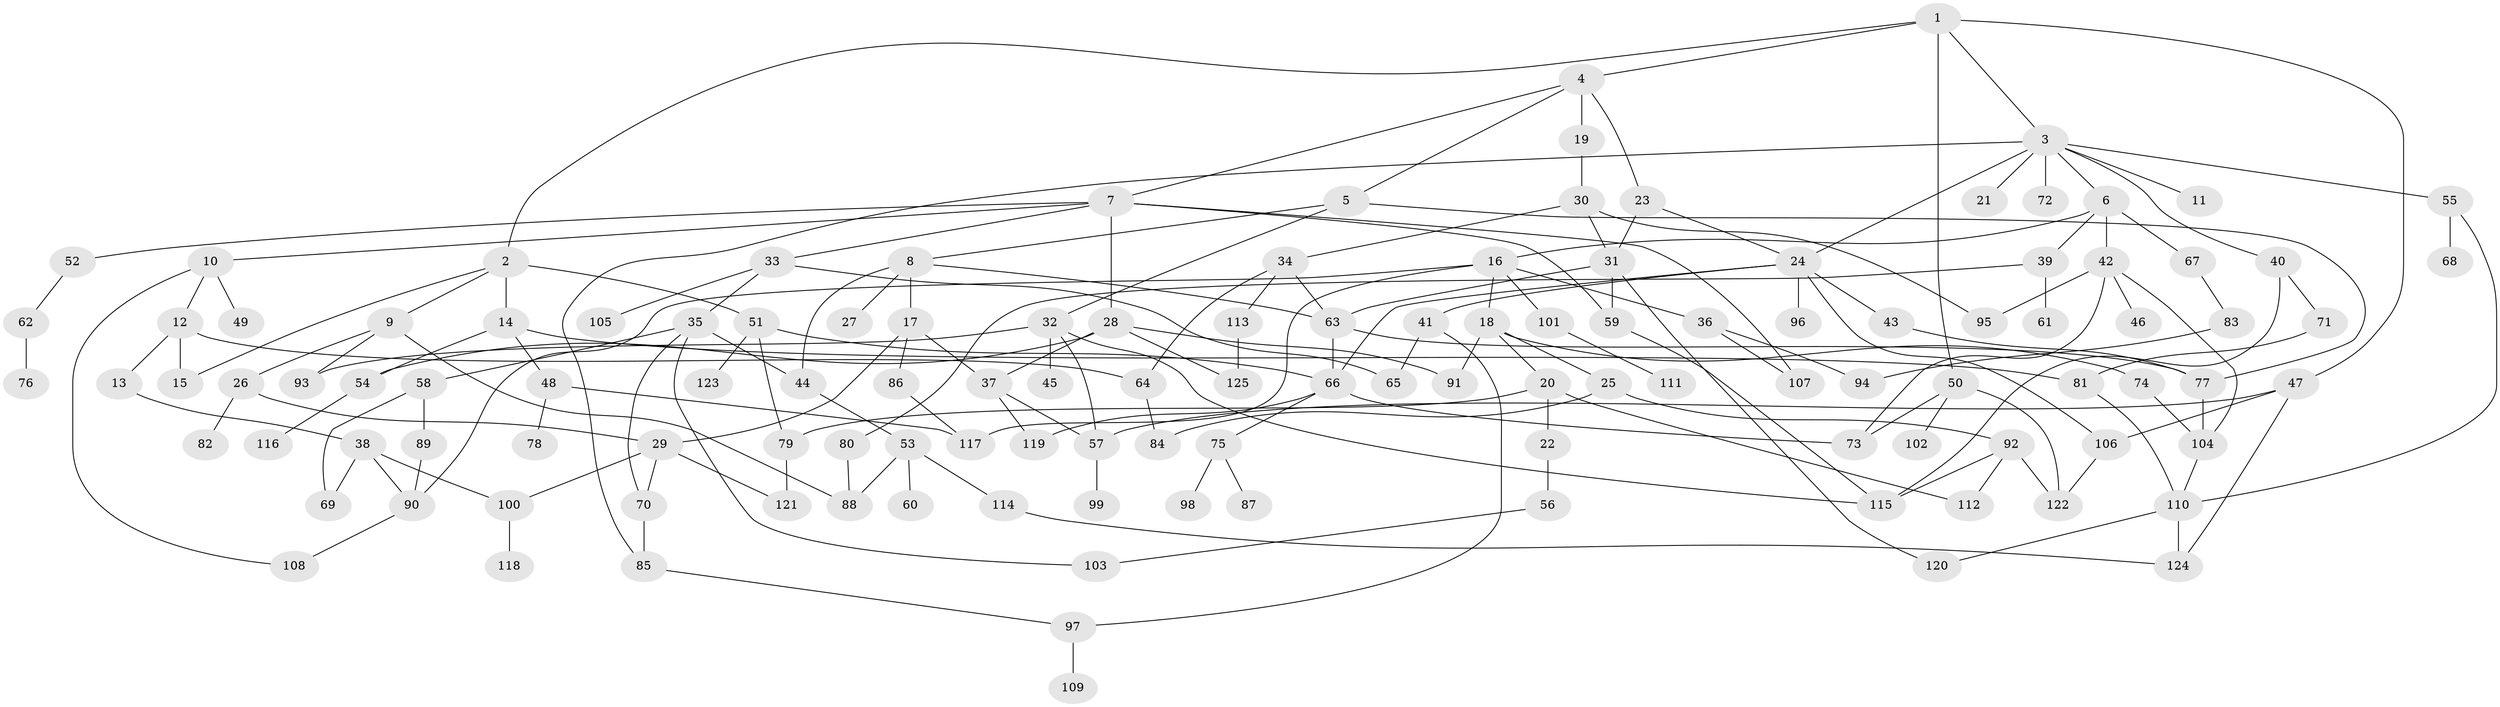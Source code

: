 // coarse degree distribution, {8: 0.03529411764705882, 7: 0.047058823529411764, 4: 0.1411764705882353, 5: 0.10588235294117647, 6: 0.08235294117647059, 3: 0.11764705882352941, 1: 0.23529411764705882, 2: 0.2235294117647059, 9: 0.011764705882352941}
// Generated by graph-tools (version 1.1) at 2025/51/02/27/25 19:51:36]
// undirected, 125 vertices, 182 edges
graph export_dot {
graph [start="1"]
  node [color=gray90,style=filled];
  1;
  2;
  3;
  4;
  5;
  6;
  7;
  8;
  9;
  10;
  11;
  12;
  13;
  14;
  15;
  16;
  17;
  18;
  19;
  20;
  21;
  22;
  23;
  24;
  25;
  26;
  27;
  28;
  29;
  30;
  31;
  32;
  33;
  34;
  35;
  36;
  37;
  38;
  39;
  40;
  41;
  42;
  43;
  44;
  45;
  46;
  47;
  48;
  49;
  50;
  51;
  52;
  53;
  54;
  55;
  56;
  57;
  58;
  59;
  60;
  61;
  62;
  63;
  64;
  65;
  66;
  67;
  68;
  69;
  70;
  71;
  72;
  73;
  74;
  75;
  76;
  77;
  78;
  79;
  80;
  81;
  82;
  83;
  84;
  85;
  86;
  87;
  88;
  89;
  90;
  91;
  92;
  93;
  94;
  95;
  96;
  97;
  98;
  99;
  100;
  101;
  102;
  103;
  104;
  105;
  106;
  107;
  108;
  109;
  110;
  111;
  112;
  113;
  114;
  115;
  116;
  117;
  118;
  119;
  120;
  121;
  122;
  123;
  124;
  125;
  1 -- 2;
  1 -- 3;
  1 -- 4;
  1 -- 47;
  1 -- 50;
  2 -- 9;
  2 -- 14;
  2 -- 51;
  2 -- 15;
  3 -- 6;
  3 -- 11;
  3 -- 21;
  3 -- 40;
  3 -- 55;
  3 -- 72;
  3 -- 85;
  3 -- 24;
  4 -- 5;
  4 -- 7;
  4 -- 19;
  4 -- 23;
  5 -- 8;
  5 -- 32;
  5 -- 77;
  6 -- 16;
  6 -- 39;
  6 -- 42;
  6 -- 67;
  7 -- 10;
  7 -- 28;
  7 -- 33;
  7 -- 52;
  7 -- 59;
  7 -- 107;
  8 -- 17;
  8 -- 27;
  8 -- 63;
  8 -- 44;
  9 -- 26;
  9 -- 93;
  9 -- 88;
  10 -- 12;
  10 -- 49;
  10 -- 108;
  12 -- 13;
  12 -- 15;
  12 -- 64;
  13 -- 38;
  14 -- 48;
  14 -- 81;
  14 -- 54;
  16 -- 18;
  16 -- 36;
  16 -- 101;
  16 -- 117;
  16 -- 90;
  17 -- 29;
  17 -- 37;
  17 -- 86;
  18 -- 20;
  18 -- 25;
  18 -- 74;
  18 -- 91;
  19 -- 30;
  20 -- 22;
  20 -- 79;
  20 -- 112;
  22 -- 56;
  23 -- 24;
  23 -- 31;
  24 -- 41;
  24 -- 43;
  24 -- 96;
  24 -- 106;
  24 -- 66;
  25 -- 84;
  25 -- 92;
  26 -- 82;
  26 -- 29;
  28 -- 54;
  28 -- 37;
  28 -- 91;
  28 -- 125;
  29 -- 121;
  29 -- 70;
  29 -- 100;
  30 -- 34;
  30 -- 31;
  30 -- 95;
  31 -- 59;
  31 -- 63;
  31 -- 120;
  32 -- 45;
  32 -- 57;
  32 -- 115;
  32 -- 93;
  33 -- 35;
  33 -- 105;
  33 -- 65;
  34 -- 113;
  34 -- 63;
  34 -- 64;
  35 -- 44;
  35 -- 58;
  35 -- 70;
  35 -- 103;
  36 -- 107;
  36 -- 94;
  37 -- 57;
  37 -- 119;
  38 -- 69;
  38 -- 100;
  38 -- 90;
  39 -- 61;
  39 -- 80;
  40 -- 71;
  40 -- 115;
  41 -- 65;
  41 -- 97;
  42 -- 46;
  42 -- 95;
  42 -- 104;
  42 -- 73;
  43 -- 77;
  44 -- 53;
  47 -- 124;
  47 -- 57;
  47 -- 106;
  48 -- 78;
  48 -- 117;
  50 -- 102;
  50 -- 122;
  50 -- 73;
  51 -- 123;
  51 -- 66;
  51 -- 79;
  52 -- 62;
  53 -- 60;
  53 -- 88;
  53 -- 114;
  54 -- 116;
  55 -- 68;
  55 -- 110;
  56 -- 103;
  57 -- 99;
  58 -- 89;
  58 -- 69;
  59 -- 115;
  62 -- 76;
  63 -- 66;
  63 -- 77;
  64 -- 84;
  66 -- 73;
  66 -- 75;
  66 -- 119;
  67 -- 83;
  70 -- 85;
  71 -- 81;
  74 -- 104;
  75 -- 87;
  75 -- 98;
  77 -- 104;
  79 -- 121;
  80 -- 88;
  81 -- 110;
  83 -- 94;
  85 -- 97;
  86 -- 117;
  89 -- 90;
  90 -- 108;
  92 -- 112;
  92 -- 122;
  92 -- 115;
  97 -- 109;
  100 -- 118;
  101 -- 111;
  104 -- 110;
  106 -- 122;
  110 -- 120;
  110 -- 124;
  113 -- 125;
  114 -- 124;
}
